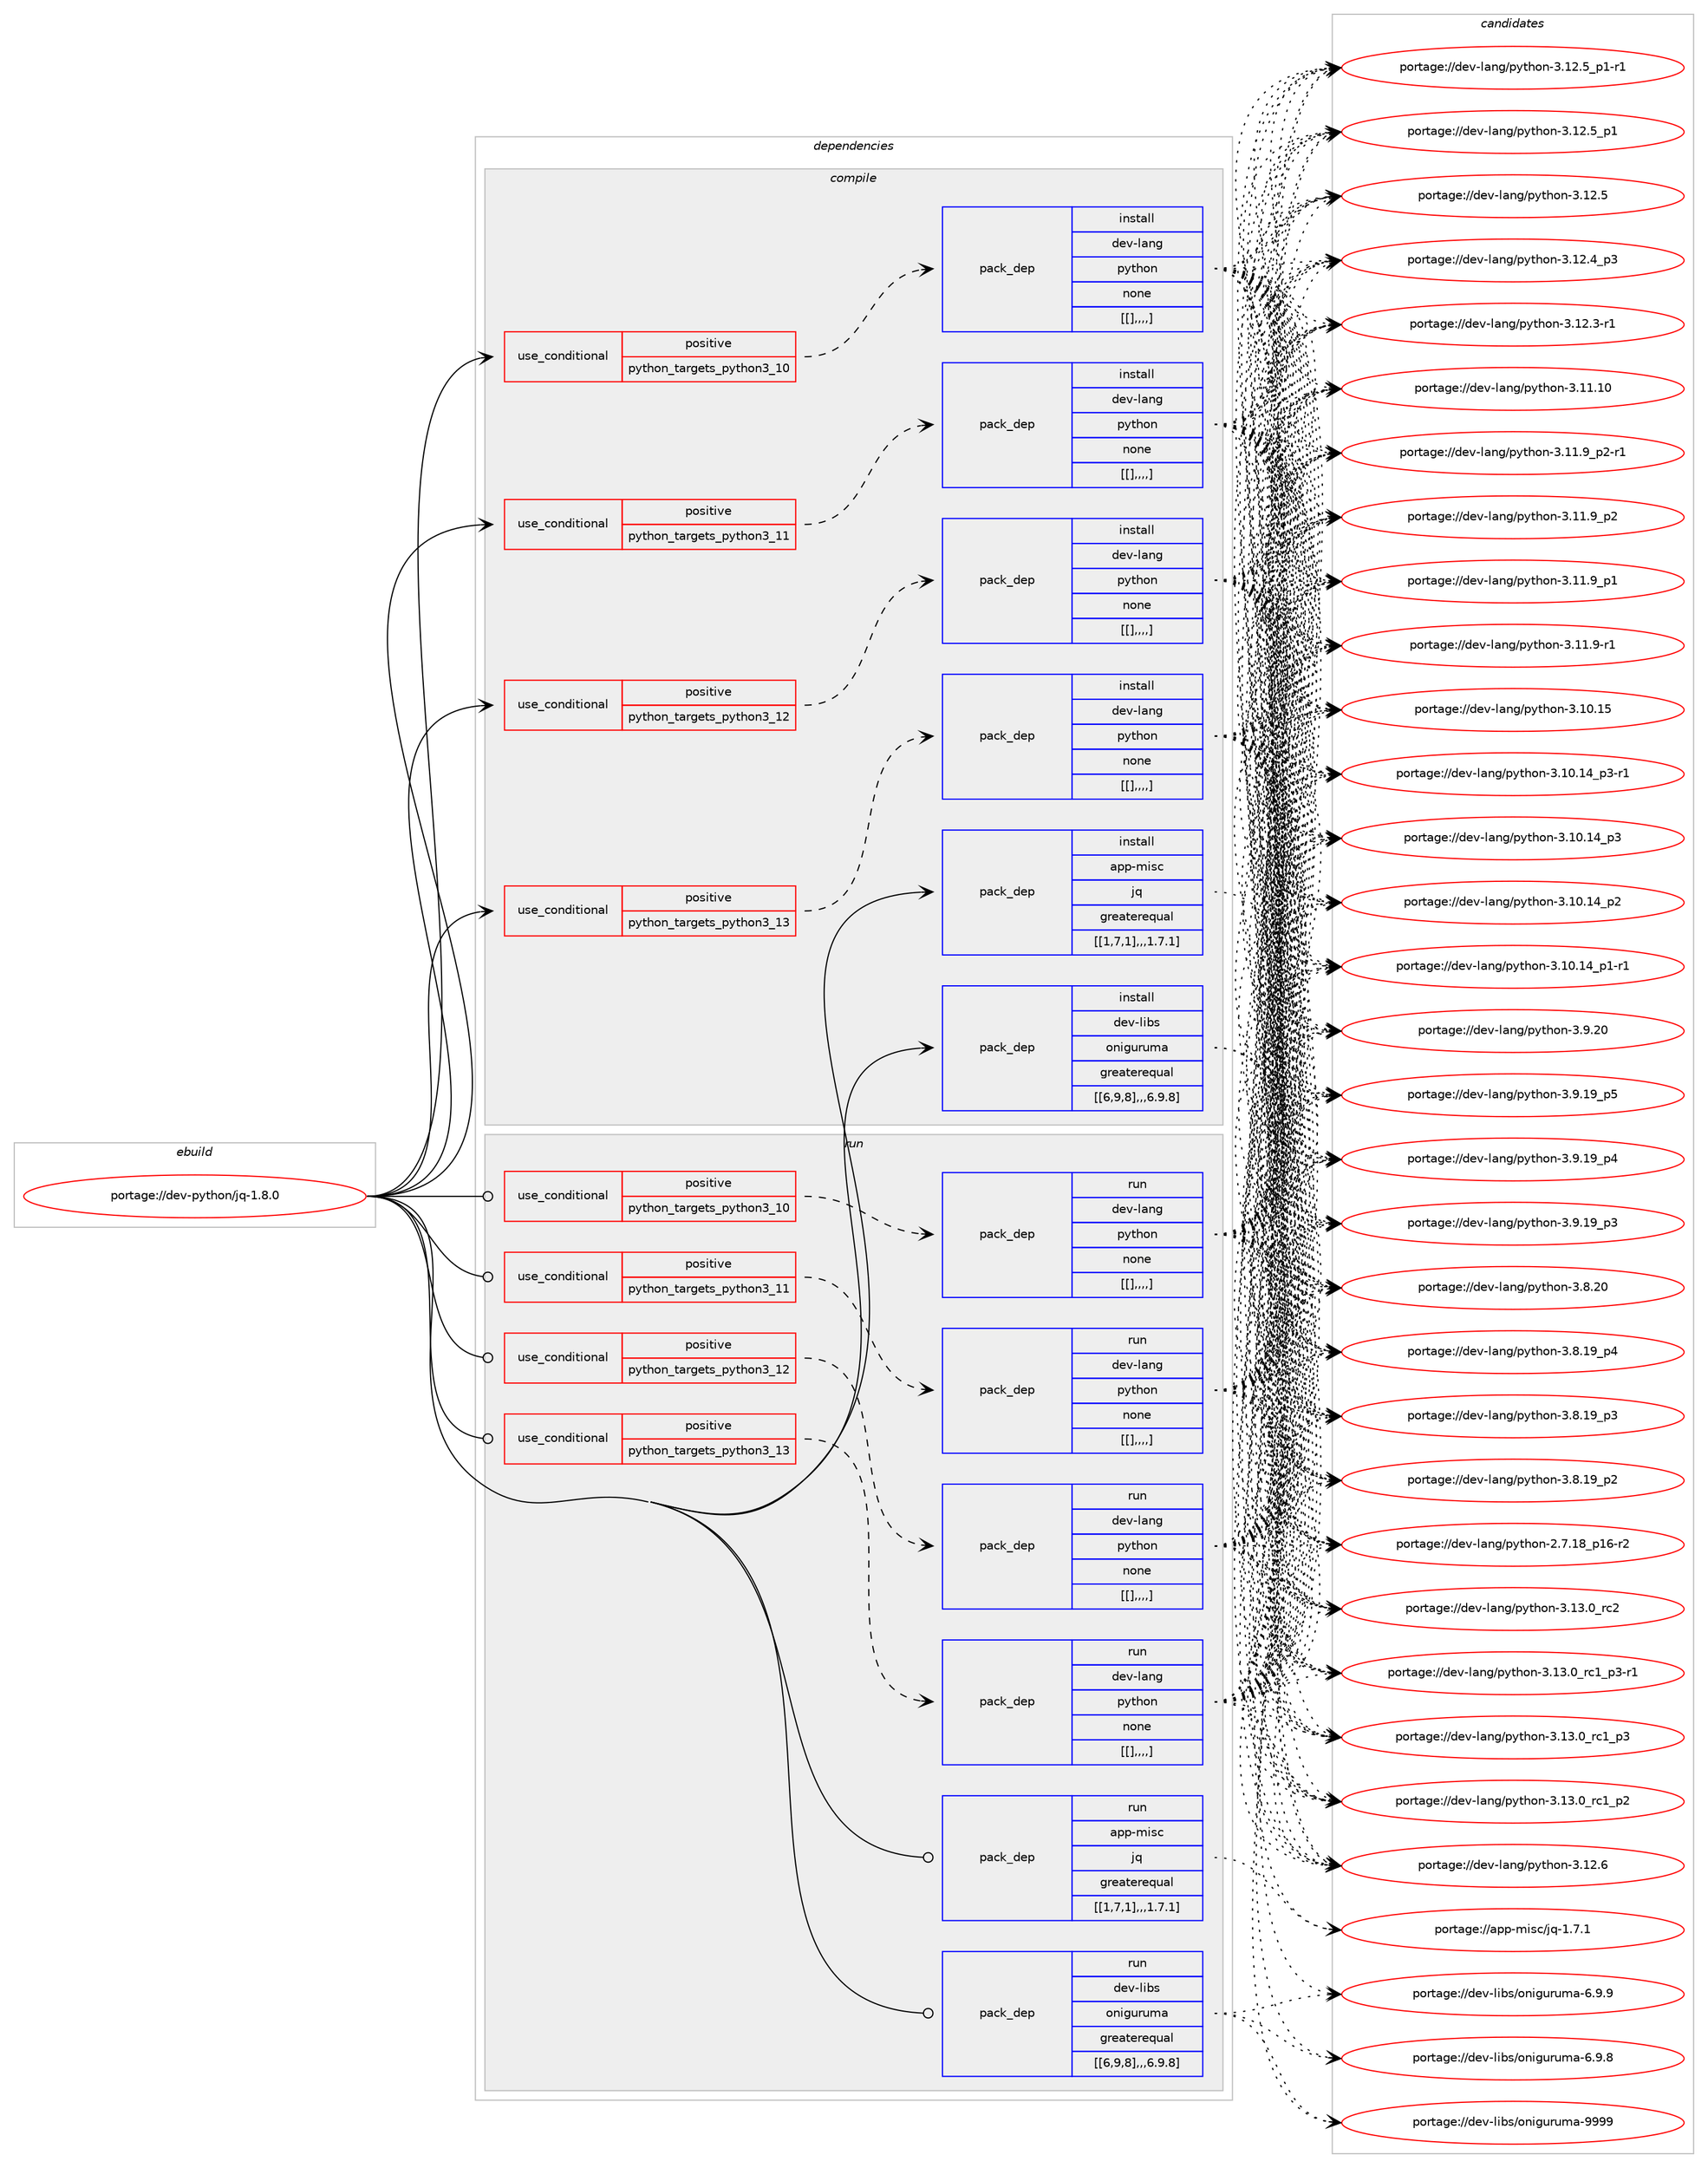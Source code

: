 digraph prolog {

# *************
# Graph options
# *************

newrank=true;
concentrate=true;
compound=true;
graph [rankdir=LR,fontname=Helvetica,fontsize=10,ranksep=1.5];#, ranksep=2.5, nodesep=0.2];
edge  [arrowhead=vee];
node  [fontname=Helvetica,fontsize=10];

# **********
# The ebuild
# **********

subgraph cluster_leftcol {
color=gray;
label=<<i>ebuild</i>>;
id [label="portage://dev-python/jq-1.8.0", color=red, width=4, href="../dev-python/jq-1.8.0.svg"];
}

# ****************
# The dependencies
# ****************

subgraph cluster_midcol {
color=gray;
label=<<i>dependencies</i>>;
subgraph cluster_compile {
fillcolor="#eeeeee";
style=filled;
label=<<i>compile</i>>;
subgraph cond34480 {
dependency149938 [label=<<TABLE BORDER="0" CELLBORDER="1" CELLSPACING="0" CELLPADDING="4"><TR><TD ROWSPAN="3" CELLPADDING="10">use_conditional</TD></TR><TR><TD>positive</TD></TR><TR><TD>python_targets_python3_10</TD></TR></TABLE>>, shape=none, color=red];
subgraph pack114240 {
dependency149939 [label=<<TABLE BORDER="0" CELLBORDER="1" CELLSPACING="0" CELLPADDING="4" WIDTH="220"><TR><TD ROWSPAN="6" CELLPADDING="30">pack_dep</TD></TR><TR><TD WIDTH="110">install</TD></TR><TR><TD>dev-lang</TD></TR><TR><TD>python</TD></TR><TR><TD>none</TD></TR><TR><TD>[[],,,,]</TD></TR></TABLE>>, shape=none, color=blue];
}
dependency149938:e -> dependency149939:w [weight=20,style="dashed",arrowhead="vee"];
}
id:e -> dependency149938:w [weight=20,style="solid",arrowhead="vee"];
subgraph cond34481 {
dependency149940 [label=<<TABLE BORDER="0" CELLBORDER="1" CELLSPACING="0" CELLPADDING="4"><TR><TD ROWSPAN="3" CELLPADDING="10">use_conditional</TD></TR><TR><TD>positive</TD></TR><TR><TD>python_targets_python3_11</TD></TR></TABLE>>, shape=none, color=red];
subgraph pack114241 {
dependency149941 [label=<<TABLE BORDER="0" CELLBORDER="1" CELLSPACING="0" CELLPADDING="4" WIDTH="220"><TR><TD ROWSPAN="6" CELLPADDING="30">pack_dep</TD></TR><TR><TD WIDTH="110">install</TD></TR><TR><TD>dev-lang</TD></TR><TR><TD>python</TD></TR><TR><TD>none</TD></TR><TR><TD>[[],,,,]</TD></TR></TABLE>>, shape=none, color=blue];
}
dependency149940:e -> dependency149941:w [weight=20,style="dashed",arrowhead="vee"];
}
id:e -> dependency149940:w [weight=20,style="solid",arrowhead="vee"];
subgraph cond34482 {
dependency149942 [label=<<TABLE BORDER="0" CELLBORDER="1" CELLSPACING="0" CELLPADDING="4"><TR><TD ROWSPAN="3" CELLPADDING="10">use_conditional</TD></TR><TR><TD>positive</TD></TR><TR><TD>python_targets_python3_12</TD></TR></TABLE>>, shape=none, color=red];
subgraph pack114242 {
dependency149943 [label=<<TABLE BORDER="0" CELLBORDER="1" CELLSPACING="0" CELLPADDING="4" WIDTH="220"><TR><TD ROWSPAN="6" CELLPADDING="30">pack_dep</TD></TR><TR><TD WIDTH="110">install</TD></TR><TR><TD>dev-lang</TD></TR><TR><TD>python</TD></TR><TR><TD>none</TD></TR><TR><TD>[[],,,,]</TD></TR></TABLE>>, shape=none, color=blue];
}
dependency149942:e -> dependency149943:w [weight=20,style="dashed",arrowhead="vee"];
}
id:e -> dependency149942:w [weight=20,style="solid",arrowhead="vee"];
subgraph cond34483 {
dependency149944 [label=<<TABLE BORDER="0" CELLBORDER="1" CELLSPACING="0" CELLPADDING="4"><TR><TD ROWSPAN="3" CELLPADDING="10">use_conditional</TD></TR><TR><TD>positive</TD></TR><TR><TD>python_targets_python3_13</TD></TR></TABLE>>, shape=none, color=red];
subgraph pack114243 {
dependency149945 [label=<<TABLE BORDER="0" CELLBORDER="1" CELLSPACING="0" CELLPADDING="4" WIDTH="220"><TR><TD ROWSPAN="6" CELLPADDING="30">pack_dep</TD></TR><TR><TD WIDTH="110">install</TD></TR><TR><TD>dev-lang</TD></TR><TR><TD>python</TD></TR><TR><TD>none</TD></TR><TR><TD>[[],,,,]</TD></TR></TABLE>>, shape=none, color=blue];
}
dependency149944:e -> dependency149945:w [weight=20,style="dashed",arrowhead="vee"];
}
id:e -> dependency149944:w [weight=20,style="solid",arrowhead="vee"];
subgraph pack114244 {
dependency149946 [label=<<TABLE BORDER="0" CELLBORDER="1" CELLSPACING="0" CELLPADDING="4" WIDTH="220"><TR><TD ROWSPAN="6" CELLPADDING="30">pack_dep</TD></TR><TR><TD WIDTH="110">install</TD></TR><TR><TD>app-misc</TD></TR><TR><TD>jq</TD></TR><TR><TD>greaterequal</TD></TR><TR><TD>[[1,7,1],,,1.7.1]</TD></TR></TABLE>>, shape=none, color=blue];
}
id:e -> dependency149946:w [weight=20,style="solid",arrowhead="vee"];
subgraph pack114245 {
dependency149947 [label=<<TABLE BORDER="0" CELLBORDER="1" CELLSPACING="0" CELLPADDING="4" WIDTH="220"><TR><TD ROWSPAN="6" CELLPADDING="30">pack_dep</TD></TR><TR><TD WIDTH="110">install</TD></TR><TR><TD>dev-libs</TD></TR><TR><TD>oniguruma</TD></TR><TR><TD>greaterequal</TD></TR><TR><TD>[[6,9,8],,,6.9.8]</TD></TR></TABLE>>, shape=none, color=blue];
}
id:e -> dependency149947:w [weight=20,style="solid",arrowhead="vee"];
}
subgraph cluster_compileandrun {
fillcolor="#eeeeee";
style=filled;
label=<<i>compile and run</i>>;
}
subgraph cluster_run {
fillcolor="#eeeeee";
style=filled;
label=<<i>run</i>>;
subgraph cond34484 {
dependency149948 [label=<<TABLE BORDER="0" CELLBORDER="1" CELLSPACING="0" CELLPADDING="4"><TR><TD ROWSPAN="3" CELLPADDING="10">use_conditional</TD></TR><TR><TD>positive</TD></TR><TR><TD>python_targets_python3_10</TD></TR></TABLE>>, shape=none, color=red];
subgraph pack114246 {
dependency149949 [label=<<TABLE BORDER="0" CELLBORDER="1" CELLSPACING="0" CELLPADDING="4" WIDTH="220"><TR><TD ROWSPAN="6" CELLPADDING="30">pack_dep</TD></TR><TR><TD WIDTH="110">run</TD></TR><TR><TD>dev-lang</TD></TR><TR><TD>python</TD></TR><TR><TD>none</TD></TR><TR><TD>[[],,,,]</TD></TR></TABLE>>, shape=none, color=blue];
}
dependency149948:e -> dependency149949:w [weight=20,style="dashed",arrowhead="vee"];
}
id:e -> dependency149948:w [weight=20,style="solid",arrowhead="odot"];
subgraph cond34485 {
dependency149950 [label=<<TABLE BORDER="0" CELLBORDER="1" CELLSPACING="0" CELLPADDING="4"><TR><TD ROWSPAN="3" CELLPADDING="10">use_conditional</TD></TR><TR><TD>positive</TD></TR><TR><TD>python_targets_python3_11</TD></TR></TABLE>>, shape=none, color=red];
subgraph pack114247 {
dependency149951 [label=<<TABLE BORDER="0" CELLBORDER="1" CELLSPACING="0" CELLPADDING="4" WIDTH="220"><TR><TD ROWSPAN="6" CELLPADDING="30">pack_dep</TD></TR><TR><TD WIDTH="110">run</TD></TR><TR><TD>dev-lang</TD></TR><TR><TD>python</TD></TR><TR><TD>none</TD></TR><TR><TD>[[],,,,]</TD></TR></TABLE>>, shape=none, color=blue];
}
dependency149950:e -> dependency149951:w [weight=20,style="dashed",arrowhead="vee"];
}
id:e -> dependency149950:w [weight=20,style="solid",arrowhead="odot"];
subgraph cond34486 {
dependency149952 [label=<<TABLE BORDER="0" CELLBORDER="1" CELLSPACING="0" CELLPADDING="4"><TR><TD ROWSPAN="3" CELLPADDING="10">use_conditional</TD></TR><TR><TD>positive</TD></TR><TR><TD>python_targets_python3_12</TD></TR></TABLE>>, shape=none, color=red];
subgraph pack114248 {
dependency149953 [label=<<TABLE BORDER="0" CELLBORDER="1" CELLSPACING="0" CELLPADDING="4" WIDTH="220"><TR><TD ROWSPAN="6" CELLPADDING="30">pack_dep</TD></TR><TR><TD WIDTH="110">run</TD></TR><TR><TD>dev-lang</TD></TR><TR><TD>python</TD></TR><TR><TD>none</TD></TR><TR><TD>[[],,,,]</TD></TR></TABLE>>, shape=none, color=blue];
}
dependency149952:e -> dependency149953:w [weight=20,style="dashed",arrowhead="vee"];
}
id:e -> dependency149952:w [weight=20,style="solid",arrowhead="odot"];
subgraph cond34487 {
dependency149954 [label=<<TABLE BORDER="0" CELLBORDER="1" CELLSPACING="0" CELLPADDING="4"><TR><TD ROWSPAN="3" CELLPADDING="10">use_conditional</TD></TR><TR><TD>positive</TD></TR><TR><TD>python_targets_python3_13</TD></TR></TABLE>>, shape=none, color=red];
subgraph pack114249 {
dependency149955 [label=<<TABLE BORDER="0" CELLBORDER="1" CELLSPACING="0" CELLPADDING="4" WIDTH="220"><TR><TD ROWSPAN="6" CELLPADDING="30">pack_dep</TD></TR><TR><TD WIDTH="110">run</TD></TR><TR><TD>dev-lang</TD></TR><TR><TD>python</TD></TR><TR><TD>none</TD></TR><TR><TD>[[],,,,]</TD></TR></TABLE>>, shape=none, color=blue];
}
dependency149954:e -> dependency149955:w [weight=20,style="dashed",arrowhead="vee"];
}
id:e -> dependency149954:w [weight=20,style="solid",arrowhead="odot"];
subgraph pack114250 {
dependency149956 [label=<<TABLE BORDER="0" CELLBORDER="1" CELLSPACING="0" CELLPADDING="4" WIDTH="220"><TR><TD ROWSPAN="6" CELLPADDING="30">pack_dep</TD></TR><TR><TD WIDTH="110">run</TD></TR><TR><TD>app-misc</TD></TR><TR><TD>jq</TD></TR><TR><TD>greaterequal</TD></TR><TR><TD>[[1,7,1],,,1.7.1]</TD></TR></TABLE>>, shape=none, color=blue];
}
id:e -> dependency149956:w [weight=20,style="solid",arrowhead="odot"];
subgraph pack114251 {
dependency149957 [label=<<TABLE BORDER="0" CELLBORDER="1" CELLSPACING="0" CELLPADDING="4" WIDTH="220"><TR><TD ROWSPAN="6" CELLPADDING="30">pack_dep</TD></TR><TR><TD WIDTH="110">run</TD></TR><TR><TD>dev-libs</TD></TR><TR><TD>oniguruma</TD></TR><TR><TD>greaterequal</TD></TR><TR><TD>[[6,9,8],,,6.9.8]</TD></TR></TABLE>>, shape=none, color=blue];
}
id:e -> dependency149957:w [weight=20,style="solid",arrowhead="odot"];
}
}

# **************
# The candidates
# **************

subgraph cluster_choices {
rank=same;
color=gray;
label=<<i>candidates</i>>;

subgraph choice114240 {
color=black;
nodesep=1;
choice10010111845108971101034711212111610411111045514649514648951149950 [label="portage://dev-lang/python-3.13.0_rc2", color=red, width=4,href="../dev-lang/python-3.13.0_rc2.svg"];
choice1001011184510897110103471121211161041111104551464951464895114994995112514511449 [label="portage://dev-lang/python-3.13.0_rc1_p3-r1", color=red, width=4,href="../dev-lang/python-3.13.0_rc1_p3-r1.svg"];
choice100101118451089711010347112121116104111110455146495146489511499499511251 [label="portage://dev-lang/python-3.13.0_rc1_p3", color=red, width=4,href="../dev-lang/python-3.13.0_rc1_p3.svg"];
choice100101118451089711010347112121116104111110455146495146489511499499511250 [label="portage://dev-lang/python-3.13.0_rc1_p2", color=red, width=4,href="../dev-lang/python-3.13.0_rc1_p2.svg"];
choice10010111845108971101034711212111610411111045514649504654 [label="portage://dev-lang/python-3.12.6", color=red, width=4,href="../dev-lang/python-3.12.6.svg"];
choice1001011184510897110103471121211161041111104551464950465395112494511449 [label="portage://dev-lang/python-3.12.5_p1-r1", color=red, width=4,href="../dev-lang/python-3.12.5_p1-r1.svg"];
choice100101118451089711010347112121116104111110455146495046539511249 [label="portage://dev-lang/python-3.12.5_p1", color=red, width=4,href="../dev-lang/python-3.12.5_p1.svg"];
choice10010111845108971101034711212111610411111045514649504653 [label="portage://dev-lang/python-3.12.5", color=red, width=4,href="../dev-lang/python-3.12.5.svg"];
choice100101118451089711010347112121116104111110455146495046529511251 [label="portage://dev-lang/python-3.12.4_p3", color=red, width=4,href="../dev-lang/python-3.12.4_p3.svg"];
choice100101118451089711010347112121116104111110455146495046514511449 [label="portage://dev-lang/python-3.12.3-r1", color=red, width=4,href="../dev-lang/python-3.12.3-r1.svg"];
choice1001011184510897110103471121211161041111104551464949464948 [label="portage://dev-lang/python-3.11.10", color=red, width=4,href="../dev-lang/python-3.11.10.svg"];
choice1001011184510897110103471121211161041111104551464949465795112504511449 [label="portage://dev-lang/python-3.11.9_p2-r1", color=red, width=4,href="../dev-lang/python-3.11.9_p2-r1.svg"];
choice100101118451089711010347112121116104111110455146494946579511250 [label="portage://dev-lang/python-3.11.9_p2", color=red, width=4,href="../dev-lang/python-3.11.9_p2.svg"];
choice100101118451089711010347112121116104111110455146494946579511249 [label="portage://dev-lang/python-3.11.9_p1", color=red, width=4,href="../dev-lang/python-3.11.9_p1.svg"];
choice100101118451089711010347112121116104111110455146494946574511449 [label="portage://dev-lang/python-3.11.9-r1", color=red, width=4,href="../dev-lang/python-3.11.9-r1.svg"];
choice1001011184510897110103471121211161041111104551464948464953 [label="portage://dev-lang/python-3.10.15", color=red, width=4,href="../dev-lang/python-3.10.15.svg"];
choice100101118451089711010347112121116104111110455146494846495295112514511449 [label="portage://dev-lang/python-3.10.14_p3-r1", color=red, width=4,href="../dev-lang/python-3.10.14_p3-r1.svg"];
choice10010111845108971101034711212111610411111045514649484649529511251 [label="portage://dev-lang/python-3.10.14_p3", color=red, width=4,href="../dev-lang/python-3.10.14_p3.svg"];
choice10010111845108971101034711212111610411111045514649484649529511250 [label="portage://dev-lang/python-3.10.14_p2", color=red, width=4,href="../dev-lang/python-3.10.14_p2.svg"];
choice100101118451089711010347112121116104111110455146494846495295112494511449 [label="portage://dev-lang/python-3.10.14_p1-r1", color=red, width=4,href="../dev-lang/python-3.10.14_p1-r1.svg"];
choice10010111845108971101034711212111610411111045514657465048 [label="portage://dev-lang/python-3.9.20", color=red, width=4,href="../dev-lang/python-3.9.20.svg"];
choice100101118451089711010347112121116104111110455146574649579511253 [label="portage://dev-lang/python-3.9.19_p5", color=red, width=4,href="../dev-lang/python-3.9.19_p5.svg"];
choice100101118451089711010347112121116104111110455146574649579511252 [label="portage://dev-lang/python-3.9.19_p4", color=red, width=4,href="../dev-lang/python-3.9.19_p4.svg"];
choice100101118451089711010347112121116104111110455146574649579511251 [label="portage://dev-lang/python-3.9.19_p3", color=red, width=4,href="../dev-lang/python-3.9.19_p3.svg"];
choice10010111845108971101034711212111610411111045514656465048 [label="portage://dev-lang/python-3.8.20", color=red, width=4,href="../dev-lang/python-3.8.20.svg"];
choice100101118451089711010347112121116104111110455146564649579511252 [label="portage://dev-lang/python-3.8.19_p4", color=red, width=4,href="../dev-lang/python-3.8.19_p4.svg"];
choice100101118451089711010347112121116104111110455146564649579511251 [label="portage://dev-lang/python-3.8.19_p3", color=red, width=4,href="../dev-lang/python-3.8.19_p3.svg"];
choice100101118451089711010347112121116104111110455146564649579511250 [label="portage://dev-lang/python-3.8.19_p2", color=red, width=4,href="../dev-lang/python-3.8.19_p2.svg"];
choice100101118451089711010347112121116104111110455046554649569511249544511450 [label="portage://dev-lang/python-2.7.18_p16-r2", color=red, width=4,href="../dev-lang/python-2.7.18_p16-r2.svg"];
dependency149939:e -> choice10010111845108971101034711212111610411111045514649514648951149950:w [style=dotted,weight="100"];
dependency149939:e -> choice1001011184510897110103471121211161041111104551464951464895114994995112514511449:w [style=dotted,weight="100"];
dependency149939:e -> choice100101118451089711010347112121116104111110455146495146489511499499511251:w [style=dotted,weight="100"];
dependency149939:e -> choice100101118451089711010347112121116104111110455146495146489511499499511250:w [style=dotted,weight="100"];
dependency149939:e -> choice10010111845108971101034711212111610411111045514649504654:w [style=dotted,weight="100"];
dependency149939:e -> choice1001011184510897110103471121211161041111104551464950465395112494511449:w [style=dotted,weight="100"];
dependency149939:e -> choice100101118451089711010347112121116104111110455146495046539511249:w [style=dotted,weight="100"];
dependency149939:e -> choice10010111845108971101034711212111610411111045514649504653:w [style=dotted,weight="100"];
dependency149939:e -> choice100101118451089711010347112121116104111110455146495046529511251:w [style=dotted,weight="100"];
dependency149939:e -> choice100101118451089711010347112121116104111110455146495046514511449:w [style=dotted,weight="100"];
dependency149939:e -> choice1001011184510897110103471121211161041111104551464949464948:w [style=dotted,weight="100"];
dependency149939:e -> choice1001011184510897110103471121211161041111104551464949465795112504511449:w [style=dotted,weight="100"];
dependency149939:e -> choice100101118451089711010347112121116104111110455146494946579511250:w [style=dotted,weight="100"];
dependency149939:e -> choice100101118451089711010347112121116104111110455146494946579511249:w [style=dotted,weight="100"];
dependency149939:e -> choice100101118451089711010347112121116104111110455146494946574511449:w [style=dotted,weight="100"];
dependency149939:e -> choice1001011184510897110103471121211161041111104551464948464953:w [style=dotted,weight="100"];
dependency149939:e -> choice100101118451089711010347112121116104111110455146494846495295112514511449:w [style=dotted,weight="100"];
dependency149939:e -> choice10010111845108971101034711212111610411111045514649484649529511251:w [style=dotted,weight="100"];
dependency149939:e -> choice10010111845108971101034711212111610411111045514649484649529511250:w [style=dotted,weight="100"];
dependency149939:e -> choice100101118451089711010347112121116104111110455146494846495295112494511449:w [style=dotted,weight="100"];
dependency149939:e -> choice10010111845108971101034711212111610411111045514657465048:w [style=dotted,weight="100"];
dependency149939:e -> choice100101118451089711010347112121116104111110455146574649579511253:w [style=dotted,weight="100"];
dependency149939:e -> choice100101118451089711010347112121116104111110455146574649579511252:w [style=dotted,weight="100"];
dependency149939:e -> choice100101118451089711010347112121116104111110455146574649579511251:w [style=dotted,weight="100"];
dependency149939:e -> choice10010111845108971101034711212111610411111045514656465048:w [style=dotted,weight="100"];
dependency149939:e -> choice100101118451089711010347112121116104111110455146564649579511252:w [style=dotted,weight="100"];
dependency149939:e -> choice100101118451089711010347112121116104111110455146564649579511251:w [style=dotted,weight="100"];
dependency149939:e -> choice100101118451089711010347112121116104111110455146564649579511250:w [style=dotted,weight="100"];
dependency149939:e -> choice100101118451089711010347112121116104111110455046554649569511249544511450:w [style=dotted,weight="100"];
}
subgraph choice114241 {
color=black;
nodesep=1;
choice10010111845108971101034711212111610411111045514649514648951149950 [label="portage://dev-lang/python-3.13.0_rc2", color=red, width=4,href="../dev-lang/python-3.13.0_rc2.svg"];
choice1001011184510897110103471121211161041111104551464951464895114994995112514511449 [label="portage://dev-lang/python-3.13.0_rc1_p3-r1", color=red, width=4,href="../dev-lang/python-3.13.0_rc1_p3-r1.svg"];
choice100101118451089711010347112121116104111110455146495146489511499499511251 [label="portage://dev-lang/python-3.13.0_rc1_p3", color=red, width=4,href="../dev-lang/python-3.13.0_rc1_p3.svg"];
choice100101118451089711010347112121116104111110455146495146489511499499511250 [label="portage://dev-lang/python-3.13.0_rc1_p2", color=red, width=4,href="../dev-lang/python-3.13.0_rc1_p2.svg"];
choice10010111845108971101034711212111610411111045514649504654 [label="portage://dev-lang/python-3.12.6", color=red, width=4,href="../dev-lang/python-3.12.6.svg"];
choice1001011184510897110103471121211161041111104551464950465395112494511449 [label="portage://dev-lang/python-3.12.5_p1-r1", color=red, width=4,href="../dev-lang/python-3.12.5_p1-r1.svg"];
choice100101118451089711010347112121116104111110455146495046539511249 [label="portage://dev-lang/python-3.12.5_p1", color=red, width=4,href="../dev-lang/python-3.12.5_p1.svg"];
choice10010111845108971101034711212111610411111045514649504653 [label="portage://dev-lang/python-3.12.5", color=red, width=4,href="../dev-lang/python-3.12.5.svg"];
choice100101118451089711010347112121116104111110455146495046529511251 [label="portage://dev-lang/python-3.12.4_p3", color=red, width=4,href="../dev-lang/python-3.12.4_p3.svg"];
choice100101118451089711010347112121116104111110455146495046514511449 [label="portage://dev-lang/python-3.12.3-r1", color=red, width=4,href="../dev-lang/python-3.12.3-r1.svg"];
choice1001011184510897110103471121211161041111104551464949464948 [label="portage://dev-lang/python-3.11.10", color=red, width=4,href="../dev-lang/python-3.11.10.svg"];
choice1001011184510897110103471121211161041111104551464949465795112504511449 [label="portage://dev-lang/python-3.11.9_p2-r1", color=red, width=4,href="../dev-lang/python-3.11.9_p2-r1.svg"];
choice100101118451089711010347112121116104111110455146494946579511250 [label="portage://dev-lang/python-3.11.9_p2", color=red, width=4,href="../dev-lang/python-3.11.9_p2.svg"];
choice100101118451089711010347112121116104111110455146494946579511249 [label="portage://dev-lang/python-3.11.9_p1", color=red, width=4,href="../dev-lang/python-3.11.9_p1.svg"];
choice100101118451089711010347112121116104111110455146494946574511449 [label="portage://dev-lang/python-3.11.9-r1", color=red, width=4,href="../dev-lang/python-3.11.9-r1.svg"];
choice1001011184510897110103471121211161041111104551464948464953 [label="portage://dev-lang/python-3.10.15", color=red, width=4,href="../dev-lang/python-3.10.15.svg"];
choice100101118451089711010347112121116104111110455146494846495295112514511449 [label="portage://dev-lang/python-3.10.14_p3-r1", color=red, width=4,href="../dev-lang/python-3.10.14_p3-r1.svg"];
choice10010111845108971101034711212111610411111045514649484649529511251 [label="portage://dev-lang/python-3.10.14_p3", color=red, width=4,href="../dev-lang/python-3.10.14_p3.svg"];
choice10010111845108971101034711212111610411111045514649484649529511250 [label="portage://dev-lang/python-3.10.14_p2", color=red, width=4,href="../dev-lang/python-3.10.14_p2.svg"];
choice100101118451089711010347112121116104111110455146494846495295112494511449 [label="portage://dev-lang/python-3.10.14_p1-r1", color=red, width=4,href="../dev-lang/python-3.10.14_p1-r1.svg"];
choice10010111845108971101034711212111610411111045514657465048 [label="portage://dev-lang/python-3.9.20", color=red, width=4,href="../dev-lang/python-3.9.20.svg"];
choice100101118451089711010347112121116104111110455146574649579511253 [label="portage://dev-lang/python-3.9.19_p5", color=red, width=4,href="../dev-lang/python-3.9.19_p5.svg"];
choice100101118451089711010347112121116104111110455146574649579511252 [label="portage://dev-lang/python-3.9.19_p4", color=red, width=4,href="../dev-lang/python-3.9.19_p4.svg"];
choice100101118451089711010347112121116104111110455146574649579511251 [label="portage://dev-lang/python-3.9.19_p3", color=red, width=4,href="../dev-lang/python-3.9.19_p3.svg"];
choice10010111845108971101034711212111610411111045514656465048 [label="portage://dev-lang/python-3.8.20", color=red, width=4,href="../dev-lang/python-3.8.20.svg"];
choice100101118451089711010347112121116104111110455146564649579511252 [label="portage://dev-lang/python-3.8.19_p4", color=red, width=4,href="../dev-lang/python-3.8.19_p4.svg"];
choice100101118451089711010347112121116104111110455146564649579511251 [label="portage://dev-lang/python-3.8.19_p3", color=red, width=4,href="../dev-lang/python-3.8.19_p3.svg"];
choice100101118451089711010347112121116104111110455146564649579511250 [label="portage://dev-lang/python-3.8.19_p2", color=red, width=4,href="../dev-lang/python-3.8.19_p2.svg"];
choice100101118451089711010347112121116104111110455046554649569511249544511450 [label="portage://dev-lang/python-2.7.18_p16-r2", color=red, width=4,href="../dev-lang/python-2.7.18_p16-r2.svg"];
dependency149941:e -> choice10010111845108971101034711212111610411111045514649514648951149950:w [style=dotted,weight="100"];
dependency149941:e -> choice1001011184510897110103471121211161041111104551464951464895114994995112514511449:w [style=dotted,weight="100"];
dependency149941:e -> choice100101118451089711010347112121116104111110455146495146489511499499511251:w [style=dotted,weight="100"];
dependency149941:e -> choice100101118451089711010347112121116104111110455146495146489511499499511250:w [style=dotted,weight="100"];
dependency149941:e -> choice10010111845108971101034711212111610411111045514649504654:w [style=dotted,weight="100"];
dependency149941:e -> choice1001011184510897110103471121211161041111104551464950465395112494511449:w [style=dotted,weight="100"];
dependency149941:e -> choice100101118451089711010347112121116104111110455146495046539511249:w [style=dotted,weight="100"];
dependency149941:e -> choice10010111845108971101034711212111610411111045514649504653:w [style=dotted,weight="100"];
dependency149941:e -> choice100101118451089711010347112121116104111110455146495046529511251:w [style=dotted,weight="100"];
dependency149941:e -> choice100101118451089711010347112121116104111110455146495046514511449:w [style=dotted,weight="100"];
dependency149941:e -> choice1001011184510897110103471121211161041111104551464949464948:w [style=dotted,weight="100"];
dependency149941:e -> choice1001011184510897110103471121211161041111104551464949465795112504511449:w [style=dotted,weight="100"];
dependency149941:e -> choice100101118451089711010347112121116104111110455146494946579511250:w [style=dotted,weight="100"];
dependency149941:e -> choice100101118451089711010347112121116104111110455146494946579511249:w [style=dotted,weight="100"];
dependency149941:e -> choice100101118451089711010347112121116104111110455146494946574511449:w [style=dotted,weight="100"];
dependency149941:e -> choice1001011184510897110103471121211161041111104551464948464953:w [style=dotted,weight="100"];
dependency149941:e -> choice100101118451089711010347112121116104111110455146494846495295112514511449:w [style=dotted,weight="100"];
dependency149941:e -> choice10010111845108971101034711212111610411111045514649484649529511251:w [style=dotted,weight="100"];
dependency149941:e -> choice10010111845108971101034711212111610411111045514649484649529511250:w [style=dotted,weight="100"];
dependency149941:e -> choice100101118451089711010347112121116104111110455146494846495295112494511449:w [style=dotted,weight="100"];
dependency149941:e -> choice10010111845108971101034711212111610411111045514657465048:w [style=dotted,weight="100"];
dependency149941:e -> choice100101118451089711010347112121116104111110455146574649579511253:w [style=dotted,weight="100"];
dependency149941:e -> choice100101118451089711010347112121116104111110455146574649579511252:w [style=dotted,weight="100"];
dependency149941:e -> choice100101118451089711010347112121116104111110455146574649579511251:w [style=dotted,weight="100"];
dependency149941:e -> choice10010111845108971101034711212111610411111045514656465048:w [style=dotted,weight="100"];
dependency149941:e -> choice100101118451089711010347112121116104111110455146564649579511252:w [style=dotted,weight="100"];
dependency149941:e -> choice100101118451089711010347112121116104111110455146564649579511251:w [style=dotted,weight="100"];
dependency149941:e -> choice100101118451089711010347112121116104111110455146564649579511250:w [style=dotted,weight="100"];
dependency149941:e -> choice100101118451089711010347112121116104111110455046554649569511249544511450:w [style=dotted,weight="100"];
}
subgraph choice114242 {
color=black;
nodesep=1;
choice10010111845108971101034711212111610411111045514649514648951149950 [label="portage://dev-lang/python-3.13.0_rc2", color=red, width=4,href="../dev-lang/python-3.13.0_rc2.svg"];
choice1001011184510897110103471121211161041111104551464951464895114994995112514511449 [label="portage://dev-lang/python-3.13.0_rc1_p3-r1", color=red, width=4,href="../dev-lang/python-3.13.0_rc1_p3-r1.svg"];
choice100101118451089711010347112121116104111110455146495146489511499499511251 [label="portage://dev-lang/python-3.13.0_rc1_p3", color=red, width=4,href="../dev-lang/python-3.13.0_rc1_p3.svg"];
choice100101118451089711010347112121116104111110455146495146489511499499511250 [label="portage://dev-lang/python-3.13.0_rc1_p2", color=red, width=4,href="../dev-lang/python-3.13.0_rc1_p2.svg"];
choice10010111845108971101034711212111610411111045514649504654 [label="portage://dev-lang/python-3.12.6", color=red, width=4,href="../dev-lang/python-3.12.6.svg"];
choice1001011184510897110103471121211161041111104551464950465395112494511449 [label="portage://dev-lang/python-3.12.5_p1-r1", color=red, width=4,href="../dev-lang/python-3.12.5_p1-r1.svg"];
choice100101118451089711010347112121116104111110455146495046539511249 [label="portage://dev-lang/python-3.12.5_p1", color=red, width=4,href="../dev-lang/python-3.12.5_p1.svg"];
choice10010111845108971101034711212111610411111045514649504653 [label="portage://dev-lang/python-3.12.5", color=red, width=4,href="../dev-lang/python-3.12.5.svg"];
choice100101118451089711010347112121116104111110455146495046529511251 [label="portage://dev-lang/python-3.12.4_p3", color=red, width=4,href="../dev-lang/python-3.12.4_p3.svg"];
choice100101118451089711010347112121116104111110455146495046514511449 [label="portage://dev-lang/python-3.12.3-r1", color=red, width=4,href="../dev-lang/python-3.12.3-r1.svg"];
choice1001011184510897110103471121211161041111104551464949464948 [label="portage://dev-lang/python-3.11.10", color=red, width=4,href="../dev-lang/python-3.11.10.svg"];
choice1001011184510897110103471121211161041111104551464949465795112504511449 [label="portage://dev-lang/python-3.11.9_p2-r1", color=red, width=4,href="../dev-lang/python-3.11.9_p2-r1.svg"];
choice100101118451089711010347112121116104111110455146494946579511250 [label="portage://dev-lang/python-3.11.9_p2", color=red, width=4,href="../dev-lang/python-3.11.9_p2.svg"];
choice100101118451089711010347112121116104111110455146494946579511249 [label="portage://dev-lang/python-3.11.9_p1", color=red, width=4,href="../dev-lang/python-3.11.9_p1.svg"];
choice100101118451089711010347112121116104111110455146494946574511449 [label="portage://dev-lang/python-3.11.9-r1", color=red, width=4,href="../dev-lang/python-3.11.9-r1.svg"];
choice1001011184510897110103471121211161041111104551464948464953 [label="portage://dev-lang/python-3.10.15", color=red, width=4,href="../dev-lang/python-3.10.15.svg"];
choice100101118451089711010347112121116104111110455146494846495295112514511449 [label="portage://dev-lang/python-3.10.14_p3-r1", color=red, width=4,href="../dev-lang/python-3.10.14_p3-r1.svg"];
choice10010111845108971101034711212111610411111045514649484649529511251 [label="portage://dev-lang/python-3.10.14_p3", color=red, width=4,href="../dev-lang/python-3.10.14_p3.svg"];
choice10010111845108971101034711212111610411111045514649484649529511250 [label="portage://dev-lang/python-3.10.14_p2", color=red, width=4,href="../dev-lang/python-3.10.14_p2.svg"];
choice100101118451089711010347112121116104111110455146494846495295112494511449 [label="portage://dev-lang/python-3.10.14_p1-r1", color=red, width=4,href="../dev-lang/python-3.10.14_p1-r1.svg"];
choice10010111845108971101034711212111610411111045514657465048 [label="portage://dev-lang/python-3.9.20", color=red, width=4,href="../dev-lang/python-3.9.20.svg"];
choice100101118451089711010347112121116104111110455146574649579511253 [label="portage://dev-lang/python-3.9.19_p5", color=red, width=4,href="../dev-lang/python-3.9.19_p5.svg"];
choice100101118451089711010347112121116104111110455146574649579511252 [label="portage://dev-lang/python-3.9.19_p4", color=red, width=4,href="../dev-lang/python-3.9.19_p4.svg"];
choice100101118451089711010347112121116104111110455146574649579511251 [label="portage://dev-lang/python-3.9.19_p3", color=red, width=4,href="../dev-lang/python-3.9.19_p3.svg"];
choice10010111845108971101034711212111610411111045514656465048 [label="portage://dev-lang/python-3.8.20", color=red, width=4,href="../dev-lang/python-3.8.20.svg"];
choice100101118451089711010347112121116104111110455146564649579511252 [label="portage://dev-lang/python-3.8.19_p4", color=red, width=4,href="../dev-lang/python-3.8.19_p4.svg"];
choice100101118451089711010347112121116104111110455146564649579511251 [label="portage://dev-lang/python-3.8.19_p3", color=red, width=4,href="../dev-lang/python-3.8.19_p3.svg"];
choice100101118451089711010347112121116104111110455146564649579511250 [label="portage://dev-lang/python-3.8.19_p2", color=red, width=4,href="../dev-lang/python-3.8.19_p2.svg"];
choice100101118451089711010347112121116104111110455046554649569511249544511450 [label="portage://dev-lang/python-2.7.18_p16-r2", color=red, width=4,href="../dev-lang/python-2.7.18_p16-r2.svg"];
dependency149943:e -> choice10010111845108971101034711212111610411111045514649514648951149950:w [style=dotted,weight="100"];
dependency149943:e -> choice1001011184510897110103471121211161041111104551464951464895114994995112514511449:w [style=dotted,weight="100"];
dependency149943:e -> choice100101118451089711010347112121116104111110455146495146489511499499511251:w [style=dotted,weight="100"];
dependency149943:e -> choice100101118451089711010347112121116104111110455146495146489511499499511250:w [style=dotted,weight="100"];
dependency149943:e -> choice10010111845108971101034711212111610411111045514649504654:w [style=dotted,weight="100"];
dependency149943:e -> choice1001011184510897110103471121211161041111104551464950465395112494511449:w [style=dotted,weight="100"];
dependency149943:e -> choice100101118451089711010347112121116104111110455146495046539511249:w [style=dotted,weight="100"];
dependency149943:e -> choice10010111845108971101034711212111610411111045514649504653:w [style=dotted,weight="100"];
dependency149943:e -> choice100101118451089711010347112121116104111110455146495046529511251:w [style=dotted,weight="100"];
dependency149943:e -> choice100101118451089711010347112121116104111110455146495046514511449:w [style=dotted,weight="100"];
dependency149943:e -> choice1001011184510897110103471121211161041111104551464949464948:w [style=dotted,weight="100"];
dependency149943:e -> choice1001011184510897110103471121211161041111104551464949465795112504511449:w [style=dotted,weight="100"];
dependency149943:e -> choice100101118451089711010347112121116104111110455146494946579511250:w [style=dotted,weight="100"];
dependency149943:e -> choice100101118451089711010347112121116104111110455146494946579511249:w [style=dotted,weight="100"];
dependency149943:e -> choice100101118451089711010347112121116104111110455146494946574511449:w [style=dotted,weight="100"];
dependency149943:e -> choice1001011184510897110103471121211161041111104551464948464953:w [style=dotted,weight="100"];
dependency149943:e -> choice100101118451089711010347112121116104111110455146494846495295112514511449:w [style=dotted,weight="100"];
dependency149943:e -> choice10010111845108971101034711212111610411111045514649484649529511251:w [style=dotted,weight="100"];
dependency149943:e -> choice10010111845108971101034711212111610411111045514649484649529511250:w [style=dotted,weight="100"];
dependency149943:e -> choice100101118451089711010347112121116104111110455146494846495295112494511449:w [style=dotted,weight="100"];
dependency149943:e -> choice10010111845108971101034711212111610411111045514657465048:w [style=dotted,weight="100"];
dependency149943:e -> choice100101118451089711010347112121116104111110455146574649579511253:w [style=dotted,weight="100"];
dependency149943:e -> choice100101118451089711010347112121116104111110455146574649579511252:w [style=dotted,weight="100"];
dependency149943:e -> choice100101118451089711010347112121116104111110455146574649579511251:w [style=dotted,weight="100"];
dependency149943:e -> choice10010111845108971101034711212111610411111045514656465048:w [style=dotted,weight="100"];
dependency149943:e -> choice100101118451089711010347112121116104111110455146564649579511252:w [style=dotted,weight="100"];
dependency149943:e -> choice100101118451089711010347112121116104111110455146564649579511251:w [style=dotted,weight="100"];
dependency149943:e -> choice100101118451089711010347112121116104111110455146564649579511250:w [style=dotted,weight="100"];
dependency149943:e -> choice100101118451089711010347112121116104111110455046554649569511249544511450:w [style=dotted,weight="100"];
}
subgraph choice114243 {
color=black;
nodesep=1;
choice10010111845108971101034711212111610411111045514649514648951149950 [label="portage://dev-lang/python-3.13.0_rc2", color=red, width=4,href="../dev-lang/python-3.13.0_rc2.svg"];
choice1001011184510897110103471121211161041111104551464951464895114994995112514511449 [label="portage://dev-lang/python-3.13.0_rc1_p3-r1", color=red, width=4,href="../dev-lang/python-3.13.0_rc1_p3-r1.svg"];
choice100101118451089711010347112121116104111110455146495146489511499499511251 [label="portage://dev-lang/python-3.13.0_rc1_p3", color=red, width=4,href="../dev-lang/python-3.13.0_rc1_p3.svg"];
choice100101118451089711010347112121116104111110455146495146489511499499511250 [label="portage://dev-lang/python-3.13.0_rc1_p2", color=red, width=4,href="../dev-lang/python-3.13.0_rc1_p2.svg"];
choice10010111845108971101034711212111610411111045514649504654 [label="portage://dev-lang/python-3.12.6", color=red, width=4,href="../dev-lang/python-3.12.6.svg"];
choice1001011184510897110103471121211161041111104551464950465395112494511449 [label="portage://dev-lang/python-3.12.5_p1-r1", color=red, width=4,href="../dev-lang/python-3.12.5_p1-r1.svg"];
choice100101118451089711010347112121116104111110455146495046539511249 [label="portage://dev-lang/python-3.12.5_p1", color=red, width=4,href="../dev-lang/python-3.12.5_p1.svg"];
choice10010111845108971101034711212111610411111045514649504653 [label="portage://dev-lang/python-3.12.5", color=red, width=4,href="../dev-lang/python-3.12.5.svg"];
choice100101118451089711010347112121116104111110455146495046529511251 [label="portage://dev-lang/python-3.12.4_p3", color=red, width=4,href="../dev-lang/python-3.12.4_p3.svg"];
choice100101118451089711010347112121116104111110455146495046514511449 [label="portage://dev-lang/python-3.12.3-r1", color=red, width=4,href="../dev-lang/python-3.12.3-r1.svg"];
choice1001011184510897110103471121211161041111104551464949464948 [label="portage://dev-lang/python-3.11.10", color=red, width=4,href="../dev-lang/python-3.11.10.svg"];
choice1001011184510897110103471121211161041111104551464949465795112504511449 [label="portage://dev-lang/python-3.11.9_p2-r1", color=red, width=4,href="../dev-lang/python-3.11.9_p2-r1.svg"];
choice100101118451089711010347112121116104111110455146494946579511250 [label="portage://dev-lang/python-3.11.9_p2", color=red, width=4,href="../dev-lang/python-3.11.9_p2.svg"];
choice100101118451089711010347112121116104111110455146494946579511249 [label="portage://dev-lang/python-3.11.9_p1", color=red, width=4,href="../dev-lang/python-3.11.9_p1.svg"];
choice100101118451089711010347112121116104111110455146494946574511449 [label="portage://dev-lang/python-3.11.9-r1", color=red, width=4,href="../dev-lang/python-3.11.9-r1.svg"];
choice1001011184510897110103471121211161041111104551464948464953 [label="portage://dev-lang/python-3.10.15", color=red, width=4,href="../dev-lang/python-3.10.15.svg"];
choice100101118451089711010347112121116104111110455146494846495295112514511449 [label="portage://dev-lang/python-3.10.14_p3-r1", color=red, width=4,href="../dev-lang/python-3.10.14_p3-r1.svg"];
choice10010111845108971101034711212111610411111045514649484649529511251 [label="portage://dev-lang/python-3.10.14_p3", color=red, width=4,href="../dev-lang/python-3.10.14_p3.svg"];
choice10010111845108971101034711212111610411111045514649484649529511250 [label="portage://dev-lang/python-3.10.14_p2", color=red, width=4,href="../dev-lang/python-3.10.14_p2.svg"];
choice100101118451089711010347112121116104111110455146494846495295112494511449 [label="portage://dev-lang/python-3.10.14_p1-r1", color=red, width=4,href="../dev-lang/python-3.10.14_p1-r1.svg"];
choice10010111845108971101034711212111610411111045514657465048 [label="portage://dev-lang/python-3.9.20", color=red, width=4,href="../dev-lang/python-3.9.20.svg"];
choice100101118451089711010347112121116104111110455146574649579511253 [label="portage://dev-lang/python-3.9.19_p5", color=red, width=4,href="../dev-lang/python-3.9.19_p5.svg"];
choice100101118451089711010347112121116104111110455146574649579511252 [label="portage://dev-lang/python-3.9.19_p4", color=red, width=4,href="../dev-lang/python-3.9.19_p4.svg"];
choice100101118451089711010347112121116104111110455146574649579511251 [label="portage://dev-lang/python-3.9.19_p3", color=red, width=4,href="../dev-lang/python-3.9.19_p3.svg"];
choice10010111845108971101034711212111610411111045514656465048 [label="portage://dev-lang/python-3.8.20", color=red, width=4,href="../dev-lang/python-3.8.20.svg"];
choice100101118451089711010347112121116104111110455146564649579511252 [label="portage://dev-lang/python-3.8.19_p4", color=red, width=4,href="../dev-lang/python-3.8.19_p4.svg"];
choice100101118451089711010347112121116104111110455146564649579511251 [label="portage://dev-lang/python-3.8.19_p3", color=red, width=4,href="../dev-lang/python-3.8.19_p3.svg"];
choice100101118451089711010347112121116104111110455146564649579511250 [label="portage://dev-lang/python-3.8.19_p2", color=red, width=4,href="../dev-lang/python-3.8.19_p2.svg"];
choice100101118451089711010347112121116104111110455046554649569511249544511450 [label="portage://dev-lang/python-2.7.18_p16-r2", color=red, width=4,href="../dev-lang/python-2.7.18_p16-r2.svg"];
dependency149945:e -> choice10010111845108971101034711212111610411111045514649514648951149950:w [style=dotted,weight="100"];
dependency149945:e -> choice1001011184510897110103471121211161041111104551464951464895114994995112514511449:w [style=dotted,weight="100"];
dependency149945:e -> choice100101118451089711010347112121116104111110455146495146489511499499511251:w [style=dotted,weight="100"];
dependency149945:e -> choice100101118451089711010347112121116104111110455146495146489511499499511250:w [style=dotted,weight="100"];
dependency149945:e -> choice10010111845108971101034711212111610411111045514649504654:w [style=dotted,weight="100"];
dependency149945:e -> choice1001011184510897110103471121211161041111104551464950465395112494511449:w [style=dotted,weight="100"];
dependency149945:e -> choice100101118451089711010347112121116104111110455146495046539511249:w [style=dotted,weight="100"];
dependency149945:e -> choice10010111845108971101034711212111610411111045514649504653:w [style=dotted,weight="100"];
dependency149945:e -> choice100101118451089711010347112121116104111110455146495046529511251:w [style=dotted,weight="100"];
dependency149945:e -> choice100101118451089711010347112121116104111110455146495046514511449:w [style=dotted,weight="100"];
dependency149945:e -> choice1001011184510897110103471121211161041111104551464949464948:w [style=dotted,weight="100"];
dependency149945:e -> choice1001011184510897110103471121211161041111104551464949465795112504511449:w [style=dotted,weight="100"];
dependency149945:e -> choice100101118451089711010347112121116104111110455146494946579511250:w [style=dotted,weight="100"];
dependency149945:e -> choice100101118451089711010347112121116104111110455146494946579511249:w [style=dotted,weight="100"];
dependency149945:e -> choice100101118451089711010347112121116104111110455146494946574511449:w [style=dotted,weight="100"];
dependency149945:e -> choice1001011184510897110103471121211161041111104551464948464953:w [style=dotted,weight="100"];
dependency149945:e -> choice100101118451089711010347112121116104111110455146494846495295112514511449:w [style=dotted,weight="100"];
dependency149945:e -> choice10010111845108971101034711212111610411111045514649484649529511251:w [style=dotted,weight="100"];
dependency149945:e -> choice10010111845108971101034711212111610411111045514649484649529511250:w [style=dotted,weight="100"];
dependency149945:e -> choice100101118451089711010347112121116104111110455146494846495295112494511449:w [style=dotted,weight="100"];
dependency149945:e -> choice10010111845108971101034711212111610411111045514657465048:w [style=dotted,weight="100"];
dependency149945:e -> choice100101118451089711010347112121116104111110455146574649579511253:w [style=dotted,weight="100"];
dependency149945:e -> choice100101118451089711010347112121116104111110455146574649579511252:w [style=dotted,weight="100"];
dependency149945:e -> choice100101118451089711010347112121116104111110455146574649579511251:w [style=dotted,weight="100"];
dependency149945:e -> choice10010111845108971101034711212111610411111045514656465048:w [style=dotted,weight="100"];
dependency149945:e -> choice100101118451089711010347112121116104111110455146564649579511252:w [style=dotted,weight="100"];
dependency149945:e -> choice100101118451089711010347112121116104111110455146564649579511251:w [style=dotted,weight="100"];
dependency149945:e -> choice100101118451089711010347112121116104111110455146564649579511250:w [style=dotted,weight="100"];
dependency149945:e -> choice100101118451089711010347112121116104111110455046554649569511249544511450:w [style=dotted,weight="100"];
}
subgraph choice114244 {
color=black;
nodesep=1;
choice97112112451091051159947106113454946554649 [label="portage://app-misc/jq-1.7.1", color=red, width=4,href="../app-misc/jq-1.7.1.svg"];
dependency149946:e -> choice97112112451091051159947106113454946554649:w [style=dotted,weight="100"];
}
subgraph choice114245 {
color=black;
nodesep=1;
choice100101118451081059811547111110105103117114117109974557575757 [label="portage://dev-libs/oniguruma-9999", color=red, width=4,href="../dev-libs/oniguruma-9999.svg"];
choice10010111845108105981154711111010510311711411710997455446574657 [label="portage://dev-libs/oniguruma-6.9.9", color=red, width=4,href="../dev-libs/oniguruma-6.9.9.svg"];
choice10010111845108105981154711111010510311711411710997455446574656 [label="portage://dev-libs/oniguruma-6.9.8", color=red, width=4,href="../dev-libs/oniguruma-6.9.8.svg"];
dependency149947:e -> choice100101118451081059811547111110105103117114117109974557575757:w [style=dotted,weight="100"];
dependency149947:e -> choice10010111845108105981154711111010510311711411710997455446574657:w [style=dotted,weight="100"];
dependency149947:e -> choice10010111845108105981154711111010510311711411710997455446574656:w [style=dotted,weight="100"];
}
subgraph choice114246 {
color=black;
nodesep=1;
choice10010111845108971101034711212111610411111045514649514648951149950 [label="portage://dev-lang/python-3.13.0_rc2", color=red, width=4,href="../dev-lang/python-3.13.0_rc2.svg"];
choice1001011184510897110103471121211161041111104551464951464895114994995112514511449 [label="portage://dev-lang/python-3.13.0_rc1_p3-r1", color=red, width=4,href="../dev-lang/python-3.13.0_rc1_p3-r1.svg"];
choice100101118451089711010347112121116104111110455146495146489511499499511251 [label="portage://dev-lang/python-3.13.0_rc1_p3", color=red, width=4,href="../dev-lang/python-3.13.0_rc1_p3.svg"];
choice100101118451089711010347112121116104111110455146495146489511499499511250 [label="portage://dev-lang/python-3.13.0_rc1_p2", color=red, width=4,href="../dev-lang/python-3.13.0_rc1_p2.svg"];
choice10010111845108971101034711212111610411111045514649504654 [label="portage://dev-lang/python-3.12.6", color=red, width=4,href="../dev-lang/python-3.12.6.svg"];
choice1001011184510897110103471121211161041111104551464950465395112494511449 [label="portage://dev-lang/python-3.12.5_p1-r1", color=red, width=4,href="../dev-lang/python-3.12.5_p1-r1.svg"];
choice100101118451089711010347112121116104111110455146495046539511249 [label="portage://dev-lang/python-3.12.5_p1", color=red, width=4,href="../dev-lang/python-3.12.5_p1.svg"];
choice10010111845108971101034711212111610411111045514649504653 [label="portage://dev-lang/python-3.12.5", color=red, width=4,href="../dev-lang/python-3.12.5.svg"];
choice100101118451089711010347112121116104111110455146495046529511251 [label="portage://dev-lang/python-3.12.4_p3", color=red, width=4,href="../dev-lang/python-3.12.4_p3.svg"];
choice100101118451089711010347112121116104111110455146495046514511449 [label="portage://dev-lang/python-3.12.3-r1", color=red, width=4,href="../dev-lang/python-3.12.3-r1.svg"];
choice1001011184510897110103471121211161041111104551464949464948 [label="portage://dev-lang/python-3.11.10", color=red, width=4,href="../dev-lang/python-3.11.10.svg"];
choice1001011184510897110103471121211161041111104551464949465795112504511449 [label="portage://dev-lang/python-3.11.9_p2-r1", color=red, width=4,href="../dev-lang/python-3.11.9_p2-r1.svg"];
choice100101118451089711010347112121116104111110455146494946579511250 [label="portage://dev-lang/python-3.11.9_p2", color=red, width=4,href="../dev-lang/python-3.11.9_p2.svg"];
choice100101118451089711010347112121116104111110455146494946579511249 [label="portage://dev-lang/python-3.11.9_p1", color=red, width=4,href="../dev-lang/python-3.11.9_p1.svg"];
choice100101118451089711010347112121116104111110455146494946574511449 [label="portage://dev-lang/python-3.11.9-r1", color=red, width=4,href="../dev-lang/python-3.11.9-r1.svg"];
choice1001011184510897110103471121211161041111104551464948464953 [label="portage://dev-lang/python-3.10.15", color=red, width=4,href="../dev-lang/python-3.10.15.svg"];
choice100101118451089711010347112121116104111110455146494846495295112514511449 [label="portage://dev-lang/python-3.10.14_p3-r1", color=red, width=4,href="../dev-lang/python-3.10.14_p3-r1.svg"];
choice10010111845108971101034711212111610411111045514649484649529511251 [label="portage://dev-lang/python-3.10.14_p3", color=red, width=4,href="../dev-lang/python-3.10.14_p3.svg"];
choice10010111845108971101034711212111610411111045514649484649529511250 [label="portage://dev-lang/python-3.10.14_p2", color=red, width=4,href="../dev-lang/python-3.10.14_p2.svg"];
choice100101118451089711010347112121116104111110455146494846495295112494511449 [label="portage://dev-lang/python-3.10.14_p1-r1", color=red, width=4,href="../dev-lang/python-3.10.14_p1-r1.svg"];
choice10010111845108971101034711212111610411111045514657465048 [label="portage://dev-lang/python-3.9.20", color=red, width=4,href="../dev-lang/python-3.9.20.svg"];
choice100101118451089711010347112121116104111110455146574649579511253 [label="portage://dev-lang/python-3.9.19_p5", color=red, width=4,href="../dev-lang/python-3.9.19_p5.svg"];
choice100101118451089711010347112121116104111110455146574649579511252 [label="portage://dev-lang/python-3.9.19_p4", color=red, width=4,href="../dev-lang/python-3.9.19_p4.svg"];
choice100101118451089711010347112121116104111110455146574649579511251 [label="portage://dev-lang/python-3.9.19_p3", color=red, width=4,href="../dev-lang/python-3.9.19_p3.svg"];
choice10010111845108971101034711212111610411111045514656465048 [label="portage://dev-lang/python-3.8.20", color=red, width=4,href="../dev-lang/python-3.8.20.svg"];
choice100101118451089711010347112121116104111110455146564649579511252 [label="portage://dev-lang/python-3.8.19_p4", color=red, width=4,href="../dev-lang/python-3.8.19_p4.svg"];
choice100101118451089711010347112121116104111110455146564649579511251 [label="portage://dev-lang/python-3.8.19_p3", color=red, width=4,href="../dev-lang/python-3.8.19_p3.svg"];
choice100101118451089711010347112121116104111110455146564649579511250 [label="portage://dev-lang/python-3.8.19_p2", color=red, width=4,href="../dev-lang/python-3.8.19_p2.svg"];
choice100101118451089711010347112121116104111110455046554649569511249544511450 [label="portage://dev-lang/python-2.7.18_p16-r2", color=red, width=4,href="../dev-lang/python-2.7.18_p16-r2.svg"];
dependency149949:e -> choice10010111845108971101034711212111610411111045514649514648951149950:w [style=dotted,weight="100"];
dependency149949:e -> choice1001011184510897110103471121211161041111104551464951464895114994995112514511449:w [style=dotted,weight="100"];
dependency149949:e -> choice100101118451089711010347112121116104111110455146495146489511499499511251:w [style=dotted,weight="100"];
dependency149949:e -> choice100101118451089711010347112121116104111110455146495146489511499499511250:w [style=dotted,weight="100"];
dependency149949:e -> choice10010111845108971101034711212111610411111045514649504654:w [style=dotted,weight="100"];
dependency149949:e -> choice1001011184510897110103471121211161041111104551464950465395112494511449:w [style=dotted,weight="100"];
dependency149949:e -> choice100101118451089711010347112121116104111110455146495046539511249:w [style=dotted,weight="100"];
dependency149949:e -> choice10010111845108971101034711212111610411111045514649504653:w [style=dotted,weight="100"];
dependency149949:e -> choice100101118451089711010347112121116104111110455146495046529511251:w [style=dotted,weight="100"];
dependency149949:e -> choice100101118451089711010347112121116104111110455146495046514511449:w [style=dotted,weight="100"];
dependency149949:e -> choice1001011184510897110103471121211161041111104551464949464948:w [style=dotted,weight="100"];
dependency149949:e -> choice1001011184510897110103471121211161041111104551464949465795112504511449:w [style=dotted,weight="100"];
dependency149949:e -> choice100101118451089711010347112121116104111110455146494946579511250:w [style=dotted,weight="100"];
dependency149949:e -> choice100101118451089711010347112121116104111110455146494946579511249:w [style=dotted,weight="100"];
dependency149949:e -> choice100101118451089711010347112121116104111110455146494946574511449:w [style=dotted,weight="100"];
dependency149949:e -> choice1001011184510897110103471121211161041111104551464948464953:w [style=dotted,weight="100"];
dependency149949:e -> choice100101118451089711010347112121116104111110455146494846495295112514511449:w [style=dotted,weight="100"];
dependency149949:e -> choice10010111845108971101034711212111610411111045514649484649529511251:w [style=dotted,weight="100"];
dependency149949:e -> choice10010111845108971101034711212111610411111045514649484649529511250:w [style=dotted,weight="100"];
dependency149949:e -> choice100101118451089711010347112121116104111110455146494846495295112494511449:w [style=dotted,weight="100"];
dependency149949:e -> choice10010111845108971101034711212111610411111045514657465048:w [style=dotted,weight="100"];
dependency149949:e -> choice100101118451089711010347112121116104111110455146574649579511253:w [style=dotted,weight="100"];
dependency149949:e -> choice100101118451089711010347112121116104111110455146574649579511252:w [style=dotted,weight="100"];
dependency149949:e -> choice100101118451089711010347112121116104111110455146574649579511251:w [style=dotted,weight="100"];
dependency149949:e -> choice10010111845108971101034711212111610411111045514656465048:w [style=dotted,weight="100"];
dependency149949:e -> choice100101118451089711010347112121116104111110455146564649579511252:w [style=dotted,weight="100"];
dependency149949:e -> choice100101118451089711010347112121116104111110455146564649579511251:w [style=dotted,weight="100"];
dependency149949:e -> choice100101118451089711010347112121116104111110455146564649579511250:w [style=dotted,weight="100"];
dependency149949:e -> choice100101118451089711010347112121116104111110455046554649569511249544511450:w [style=dotted,weight="100"];
}
subgraph choice114247 {
color=black;
nodesep=1;
choice10010111845108971101034711212111610411111045514649514648951149950 [label="portage://dev-lang/python-3.13.0_rc2", color=red, width=4,href="../dev-lang/python-3.13.0_rc2.svg"];
choice1001011184510897110103471121211161041111104551464951464895114994995112514511449 [label="portage://dev-lang/python-3.13.0_rc1_p3-r1", color=red, width=4,href="../dev-lang/python-3.13.0_rc1_p3-r1.svg"];
choice100101118451089711010347112121116104111110455146495146489511499499511251 [label="portage://dev-lang/python-3.13.0_rc1_p3", color=red, width=4,href="../dev-lang/python-3.13.0_rc1_p3.svg"];
choice100101118451089711010347112121116104111110455146495146489511499499511250 [label="portage://dev-lang/python-3.13.0_rc1_p2", color=red, width=4,href="../dev-lang/python-3.13.0_rc1_p2.svg"];
choice10010111845108971101034711212111610411111045514649504654 [label="portage://dev-lang/python-3.12.6", color=red, width=4,href="../dev-lang/python-3.12.6.svg"];
choice1001011184510897110103471121211161041111104551464950465395112494511449 [label="portage://dev-lang/python-3.12.5_p1-r1", color=red, width=4,href="../dev-lang/python-3.12.5_p1-r1.svg"];
choice100101118451089711010347112121116104111110455146495046539511249 [label="portage://dev-lang/python-3.12.5_p1", color=red, width=4,href="../dev-lang/python-3.12.5_p1.svg"];
choice10010111845108971101034711212111610411111045514649504653 [label="portage://dev-lang/python-3.12.5", color=red, width=4,href="../dev-lang/python-3.12.5.svg"];
choice100101118451089711010347112121116104111110455146495046529511251 [label="portage://dev-lang/python-3.12.4_p3", color=red, width=4,href="../dev-lang/python-3.12.4_p3.svg"];
choice100101118451089711010347112121116104111110455146495046514511449 [label="portage://dev-lang/python-3.12.3-r1", color=red, width=4,href="../dev-lang/python-3.12.3-r1.svg"];
choice1001011184510897110103471121211161041111104551464949464948 [label="portage://dev-lang/python-3.11.10", color=red, width=4,href="../dev-lang/python-3.11.10.svg"];
choice1001011184510897110103471121211161041111104551464949465795112504511449 [label="portage://dev-lang/python-3.11.9_p2-r1", color=red, width=4,href="../dev-lang/python-3.11.9_p2-r1.svg"];
choice100101118451089711010347112121116104111110455146494946579511250 [label="portage://dev-lang/python-3.11.9_p2", color=red, width=4,href="../dev-lang/python-3.11.9_p2.svg"];
choice100101118451089711010347112121116104111110455146494946579511249 [label="portage://dev-lang/python-3.11.9_p1", color=red, width=4,href="../dev-lang/python-3.11.9_p1.svg"];
choice100101118451089711010347112121116104111110455146494946574511449 [label="portage://dev-lang/python-3.11.9-r1", color=red, width=4,href="../dev-lang/python-3.11.9-r1.svg"];
choice1001011184510897110103471121211161041111104551464948464953 [label="portage://dev-lang/python-3.10.15", color=red, width=4,href="../dev-lang/python-3.10.15.svg"];
choice100101118451089711010347112121116104111110455146494846495295112514511449 [label="portage://dev-lang/python-3.10.14_p3-r1", color=red, width=4,href="../dev-lang/python-3.10.14_p3-r1.svg"];
choice10010111845108971101034711212111610411111045514649484649529511251 [label="portage://dev-lang/python-3.10.14_p3", color=red, width=4,href="../dev-lang/python-3.10.14_p3.svg"];
choice10010111845108971101034711212111610411111045514649484649529511250 [label="portage://dev-lang/python-3.10.14_p2", color=red, width=4,href="../dev-lang/python-3.10.14_p2.svg"];
choice100101118451089711010347112121116104111110455146494846495295112494511449 [label="portage://dev-lang/python-3.10.14_p1-r1", color=red, width=4,href="../dev-lang/python-3.10.14_p1-r1.svg"];
choice10010111845108971101034711212111610411111045514657465048 [label="portage://dev-lang/python-3.9.20", color=red, width=4,href="../dev-lang/python-3.9.20.svg"];
choice100101118451089711010347112121116104111110455146574649579511253 [label="portage://dev-lang/python-3.9.19_p5", color=red, width=4,href="../dev-lang/python-3.9.19_p5.svg"];
choice100101118451089711010347112121116104111110455146574649579511252 [label="portage://dev-lang/python-3.9.19_p4", color=red, width=4,href="../dev-lang/python-3.9.19_p4.svg"];
choice100101118451089711010347112121116104111110455146574649579511251 [label="portage://dev-lang/python-3.9.19_p3", color=red, width=4,href="../dev-lang/python-3.9.19_p3.svg"];
choice10010111845108971101034711212111610411111045514656465048 [label="portage://dev-lang/python-3.8.20", color=red, width=4,href="../dev-lang/python-3.8.20.svg"];
choice100101118451089711010347112121116104111110455146564649579511252 [label="portage://dev-lang/python-3.8.19_p4", color=red, width=4,href="../dev-lang/python-3.8.19_p4.svg"];
choice100101118451089711010347112121116104111110455146564649579511251 [label="portage://dev-lang/python-3.8.19_p3", color=red, width=4,href="../dev-lang/python-3.8.19_p3.svg"];
choice100101118451089711010347112121116104111110455146564649579511250 [label="portage://dev-lang/python-3.8.19_p2", color=red, width=4,href="../dev-lang/python-3.8.19_p2.svg"];
choice100101118451089711010347112121116104111110455046554649569511249544511450 [label="portage://dev-lang/python-2.7.18_p16-r2", color=red, width=4,href="../dev-lang/python-2.7.18_p16-r2.svg"];
dependency149951:e -> choice10010111845108971101034711212111610411111045514649514648951149950:w [style=dotted,weight="100"];
dependency149951:e -> choice1001011184510897110103471121211161041111104551464951464895114994995112514511449:w [style=dotted,weight="100"];
dependency149951:e -> choice100101118451089711010347112121116104111110455146495146489511499499511251:w [style=dotted,weight="100"];
dependency149951:e -> choice100101118451089711010347112121116104111110455146495146489511499499511250:w [style=dotted,weight="100"];
dependency149951:e -> choice10010111845108971101034711212111610411111045514649504654:w [style=dotted,weight="100"];
dependency149951:e -> choice1001011184510897110103471121211161041111104551464950465395112494511449:w [style=dotted,weight="100"];
dependency149951:e -> choice100101118451089711010347112121116104111110455146495046539511249:w [style=dotted,weight="100"];
dependency149951:e -> choice10010111845108971101034711212111610411111045514649504653:w [style=dotted,weight="100"];
dependency149951:e -> choice100101118451089711010347112121116104111110455146495046529511251:w [style=dotted,weight="100"];
dependency149951:e -> choice100101118451089711010347112121116104111110455146495046514511449:w [style=dotted,weight="100"];
dependency149951:e -> choice1001011184510897110103471121211161041111104551464949464948:w [style=dotted,weight="100"];
dependency149951:e -> choice1001011184510897110103471121211161041111104551464949465795112504511449:w [style=dotted,weight="100"];
dependency149951:e -> choice100101118451089711010347112121116104111110455146494946579511250:w [style=dotted,weight="100"];
dependency149951:e -> choice100101118451089711010347112121116104111110455146494946579511249:w [style=dotted,weight="100"];
dependency149951:e -> choice100101118451089711010347112121116104111110455146494946574511449:w [style=dotted,weight="100"];
dependency149951:e -> choice1001011184510897110103471121211161041111104551464948464953:w [style=dotted,weight="100"];
dependency149951:e -> choice100101118451089711010347112121116104111110455146494846495295112514511449:w [style=dotted,weight="100"];
dependency149951:e -> choice10010111845108971101034711212111610411111045514649484649529511251:w [style=dotted,weight="100"];
dependency149951:e -> choice10010111845108971101034711212111610411111045514649484649529511250:w [style=dotted,weight="100"];
dependency149951:e -> choice100101118451089711010347112121116104111110455146494846495295112494511449:w [style=dotted,weight="100"];
dependency149951:e -> choice10010111845108971101034711212111610411111045514657465048:w [style=dotted,weight="100"];
dependency149951:e -> choice100101118451089711010347112121116104111110455146574649579511253:w [style=dotted,weight="100"];
dependency149951:e -> choice100101118451089711010347112121116104111110455146574649579511252:w [style=dotted,weight="100"];
dependency149951:e -> choice100101118451089711010347112121116104111110455146574649579511251:w [style=dotted,weight="100"];
dependency149951:e -> choice10010111845108971101034711212111610411111045514656465048:w [style=dotted,weight="100"];
dependency149951:e -> choice100101118451089711010347112121116104111110455146564649579511252:w [style=dotted,weight="100"];
dependency149951:e -> choice100101118451089711010347112121116104111110455146564649579511251:w [style=dotted,weight="100"];
dependency149951:e -> choice100101118451089711010347112121116104111110455146564649579511250:w [style=dotted,weight="100"];
dependency149951:e -> choice100101118451089711010347112121116104111110455046554649569511249544511450:w [style=dotted,weight="100"];
}
subgraph choice114248 {
color=black;
nodesep=1;
choice10010111845108971101034711212111610411111045514649514648951149950 [label="portage://dev-lang/python-3.13.0_rc2", color=red, width=4,href="../dev-lang/python-3.13.0_rc2.svg"];
choice1001011184510897110103471121211161041111104551464951464895114994995112514511449 [label="portage://dev-lang/python-3.13.0_rc1_p3-r1", color=red, width=4,href="../dev-lang/python-3.13.0_rc1_p3-r1.svg"];
choice100101118451089711010347112121116104111110455146495146489511499499511251 [label="portage://dev-lang/python-3.13.0_rc1_p3", color=red, width=4,href="../dev-lang/python-3.13.0_rc1_p3.svg"];
choice100101118451089711010347112121116104111110455146495146489511499499511250 [label="portage://dev-lang/python-3.13.0_rc1_p2", color=red, width=4,href="../dev-lang/python-3.13.0_rc1_p2.svg"];
choice10010111845108971101034711212111610411111045514649504654 [label="portage://dev-lang/python-3.12.6", color=red, width=4,href="../dev-lang/python-3.12.6.svg"];
choice1001011184510897110103471121211161041111104551464950465395112494511449 [label="portage://dev-lang/python-3.12.5_p1-r1", color=red, width=4,href="../dev-lang/python-3.12.5_p1-r1.svg"];
choice100101118451089711010347112121116104111110455146495046539511249 [label="portage://dev-lang/python-3.12.5_p1", color=red, width=4,href="../dev-lang/python-3.12.5_p1.svg"];
choice10010111845108971101034711212111610411111045514649504653 [label="portage://dev-lang/python-3.12.5", color=red, width=4,href="../dev-lang/python-3.12.5.svg"];
choice100101118451089711010347112121116104111110455146495046529511251 [label="portage://dev-lang/python-3.12.4_p3", color=red, width=4,href="../dev-lang/python-3.12.4_p3.svg"];
choice100101118451089711010347112121116104111110455146495046514511449 [label="portage://dev-lang/python-3.12.3-r1", color=red, width=4,href="../dev-lang/python-3.12.3-r1.svg"];
choice1001011184510897110103471121211161041111104551464949464948 [label="portage://dev-lang/python-3.11.10", color=red, width=4,href="../dev-lang/python-3.11.10.svg"];
choice1001011184510897110103471121211161041111104551464949465795112504511449 [label="portage://dev-lang/python-3.11.9_p2-r1", color=red, width=4,href="../dev-lang/python-3.11.9_p2-r1.svg"];
choice100101118451089711010347112121116104111110455146494946579511250 [label="portage://dev-lang/python-3.11.9_p2", color=red, width=4,href="../dev-lang/python-3.11.9_p2.svg"];
choice100101118451089711010347112121116104111110455146494946579511249 [label="portage://dev-lang/python-3.11.9_p1", color=red, width=4,href="../dev-lang/python-3.11.9_p1.svg"];
choice100101118451089711010347112121116104111110455146494946574511449 [label="portage://dev-lang/python-3.11.9-r1", color=red, width=4,href="../dev-lang/python-3.11.9-r1.svg"];
choice1001011184510897110103471121211161041111104551464948464953 [label="portage://dev-lang/python-3.10.15", color=red, width=4,href="../dev-lang/python-3.10.15.svg"];
choice100101118451089711010347112121116104111110455146494846495295112514511449 [label="portage://dev-lang/python-3.10.14_p3-r1", color=red, width=4,href="../dev-lang/python-3.10.14_p3-r1.svg"];
choice10010111845108971101034711212111610411111045514649484649529511251 [label="portage://dev-lang/python-3.10.14_p3", color=red, width=4,href="../dev-lang/python-3.10.14_p3.svg"];
choice10010111845108971101034711212111610411111045514649484649529511250 [label="portage://dev-lang/python-3.10.14_p2", color=red, width=4,href="../dev-lang/python-3.10.14_p2.svg"];
choice100101118451089711010347112121116104111110455146494846495295112494511449 [label="portage://dev-lang/python-3.10.14_p1-r1", color=red, width=4,href="../dev-lang/python-3.10.14_p1-r1.svg"];
choice10010111845108971101034711212111610411111045514657465048 [label="portage://dev-lang/python-3.9.20", color=red, width=4,href="../dev-lang/python-3.9.20.svg"];
choice100101118451089711010347112121116104111110455146574649579511253 [label="portage://dev-lang/python-3.9.19_p5", color=red, width=4,href="../dev-lang/python-3.9.19_p5.svg"];
choice100101118451089711010347112121116104111110455146574649579511252 [label="portage://dev-lang/python-3.9.19_p4", color=red, width=4,href="../dev-lang/python-3.9.19_p4.svg"];
choice100101118451089711010347112121116104111110455146574649579511251 [label="portage://dev-lang/python-3.9.19_p3", color=red, width=4,href="../dev-lang/python-3.9.19_p3.svg"];
choice10010111845108971101034711212111610411111045514656465048 [label="portage://dev-lang/python-3.8.20", color=red, width=4,href="../dev-lang/python-3.8.20.svg"];
choice100101118451089711010347112121116104111110455146564649579511252 [label="portage://dev-lang/python-3.8.19_p4", color=red, width=4,href="../dev-lang/python-3.8.19_p4.svg"];
choice100101118451089711010347112121116104111110455146564649579511251 [label="portage://dev-lang/python-3.8.19_p3", color=red, width=4,href="../dev-lang/python-3.8.19_p3.svg"];
choice100101118451089711010347112121116104111110455146564649579511250 [label="portage://dev-lang/python-3.8.19_p2", color=red, width=4,href="../dev-lang/python-3.8.19_p2.svg"];
choice100101118451089711010347112121116104111110455046554649569511249544511450 [label="portage://dev-lang/python-2.7.18_p16-r2", color=red, width=4,href="../dev-lang/python-2.7.18_p16-r2.svg"];
dependency149953:e -> choice10010111845108971101034711212111610411111045514649514648951149950:w [style=dotted,weight="100"];
dependency149953:e -> choice1001011184510897110103471121211161041111104551464951464895114994995112514511449:w [style=dotted,weight="100"];
dependency149953:e -> choice100101118451089711010347112121116104111110455146495146489511499499511251:w [style=dotted,weight="100"];
dependency149953:e -> choice100101118451089711010347112121116104111110455146495146489511499499511250:w [style=dotted,weight="100"];
dependency149953:e -> choice10010111845108971101034711212111610411111045514649504654:w [style=dotted,weight="100"];
dependency149953:e -> choice1001011184510897110103471121211161041111104551464950465395112494511449:w [style=dotted,weight="100"];
dependency149953:e -> choice100101118451089711010347112121116104111110455146495046539511249:w [style=dotted,weight="100"];
dependency149953:e -> choice10010111845108971101034711212111610411111045514649504653:w [style=dotted,weight="100"];
dependency149953:e -> choice100101118451089711010347112121116104111110455146495046529511251:w [style=dotted,weight="100"];
dependency149953:e -> choice100101118451089711010347112121116104111110455146495046514511449:w [style=dotted,weight="100"];
dependency149953:e -> choice1001011184510897110103471121211161041111104551464949464948:w [style=dotted,weight="100"];
dependency149953:e -> choice1001011184510897110103471121211161041111104551464949465795112504511449:w [style=dotted,weight="100"];
dependency149953:e -> choice100101118451089711010347112121116104111110455146494946579511250:w [style=dotted,weight="100"];
dependency149953:e -> choice100101118451089711010347112121116104111110455146494946579511249:w [style=dotted,weight="100"];
dependency149953:e -> choice100101118451089711010347112121116104111110455146494946574511449:w [style=dotted,weight="100"];
dependency149953:e -> choice1001011184510897110103471121211161041111104551464948464953:w [style=dotted,weight="100"];
dependency149953:e -> choice100101118451089711010347112121116104111110455146494846495295112514511449:w [style=dotted,weight="100"];
dependency149953:e -> choice10010111845108971101034711212111610411111045514649484649529511251:w [style=dotted,weight="100"];
dependency149953:e -> choice10010111845108971101034711212111610411111045514649484649529511250:w [style=dotted,weight="100"];
dependency149953:e -> choice100101118451089711010347112121116104111110455146494846495295112494511449:w [style=dotted,weight="100"];
dependency149953:e -> choice10010111845108971101034711212111610411111045514657465048:w [style=dotted,weight="100"];
dependency149953:e -> choice100101118451089711010347112121116104111110455146574649579511253:w [style=dotted,weight="100"];
dependency149953:e -> choice100101118451089711010347112121116104111110455146574649579511252:w [style=dotted,weight="100"];
dependency149953:e -> choice100101118451089711010347112121116104111110455146574649579511251:w [style=dotted,weight="100"];
dependency149953:e -> choice10010111845108971101034711212111610411111045514656465048:w [style=dotted,weight="100"];
dependency149953:e -> choice100101118451089711010347112121116104111110455146564649579511252:w [style=dotted,weight="100"];
dependency149953:e -> choice100101118451089711010347112121116104111110455146564649579511251:w [style=dotted,weight="100"];
dependency149953:e -> choice100101118451089711010347112121116104111110455146564649579511250:w [style=dotted,weight="100"];
dependency149953:e -> choice100101118451089711010347112121116104111110455046554649569511249544511450:w [style=dotted,weight="100"];
}
subgraph choice114249 {
color=black;
nodesep=1;
choice10010111845108971101034711212111610411111045514649514648951149950 [label="portage://dev-lang/python-3.13.0_rc2", color=red, width=4,href="../dev-lang/python-3.13.0_rc2.svg"];
choice1001011184510897110103471121211161041111104551464951464895114994995112514511449 [label="portage://dev-lang/python-3.13.0_rc1_p3-r1", color=red, width=4,href="../dev-lang/python-3.13.0_rc1_p3-r1.svg"];
choice100101118451089711010347112121116104111110455146495146489511499499511251 [label="portage://dev-lang/python-3.13.0_rc1_p3", color=red, width=4,href="../dev-lang/python-3.13.0_rc1_p3.svg"];
choice100101118451089711010347112121116104111110455146495146489511499499511250 [label="portage://dev-lang/python-3.13.0_rc1_p2", color=red, width=4,href="../dev-lang/python-3.13.0_rc1_p2.svg"];
choice10010111845108971101034711212111610411111045514649504654 [label="portage://dev-lang/python-3.12.6", color=red, width=4,href="../dev-lang/python-3.12.6.svg"];
choice1001011184510897110103471121211161041111104551464950465395112494511449 [label="portage://dev-lang/python-3.12.5_p1-r1", color=red, width=4,href="../dev-lang/python-3.12.5_p1-r1.svg"];
choice100101118451089711010347112121116104111110455146495046539511249 [label="portage://dev-lang/python-3.12.5_p1", color=red, width=4,href="../dev-lang/python-3.12.5_p1.svg"];
choice10010111845108971101034711212111610411111045514649504653 [label="portage://dev-lang/python-3.12.5", color=red, width=4,href="../dev-lang/python-3.12.5.svg"];
choice100101118451089711010347112121116104111110455146495046529511251 [label="portage://dev-lang/python-3.12.4_p3", color=red, width=4,href="../dev-lang/python-3.12.4_p3.svg"];
choice100101118451089711010347112121116104111110455146495046514511449 [label="portage://dev-lang/python-3.12.3-r1", color=red, width=4,href="../dev-lang/python-3.12.3-r1.svg"];
choice1001011184510897110103471121211161041111104551464949464948 [label="portage://dev-lang/python-3.11.10", color=red, width=4,href="../dev-lang/python-3.11.10.svg"];
choice1001011184510897110103471121211161041111104551464949465795112504511449 [label="portage://dev-lang/python-3.11.9_p2-r1", color=red, width=4,href="../dev-lang/python-3.11.9_p2-r1.svg"];
choice100101118451089711010347112121116104111110455146494946579511250 [label="portage://dev-lang/python-3.11.9_p2", color=red, width=4,href="../dev-lang/python-3.11.9_p2.svg"];
choice100101118451089711010347112121116104111110455146494946579511249 [label="portage://dev-lang/python-3.11.9_p1", color=red, width=4,href="../dev-lang/python-3.11.9_p1.svg"];
choice100101118451089711010347112121116104111110455146494946574511449 [label="portage://dev-lang/python-3.11.9-r1", color=red, width=4,href="../dev-lang/python-3.11.9-r1.svg"];
choice1001011184510897110103471121211161041111104551464948464953 [label="portage://dev-lang/python-3.10.15", color=red, width=4,href="../dev-lang/python-3.10.15.svg"];
choice100101118451089711010347112121116104111110455146494846495295112514511449 [label="portage://dev-lang/python-3.10.14_p3-r1", color=red, width=4,href="../dev-lang/python-3.10.14_p3-r1.svg"];
choice10010111845108971101034711212111610411111045514649484649529511251 [label="portage://dev-lang/python-3.10.14_p3", color=red, width=4,href="../dev-lang/python-3.10.14_p3.svg"];
choice10010111845108971101034711212111610411111045514649484649529511250 [label="portage://dev-lang/python-3.10.14_p2", color=red, width=4,href="../dev-lang/python-3.10.14_p2.svg"];
choice100101118451089711010347112121116104111110455146494846495295112494511449 [label="portage://dev-lang/python-3.10.14_p1-r1", color=red, width=4,href="../dev-lang/python-3.10.14_p1-r1.svg"];
choice10010111845108971101034711212111610411111045514657465048 [label="portage://dev-lang/python-3.9.20", color=red, width=4,href="../dev-lang/python-3.9.20.svg"];
choice100101118451089711010347112121116104111110455146574649579511253 [label="portage://dev-lang/python-3.9.19_p5", color=red, width=4,href="../dev-lang/python-3.9.19_p5.svg"];
choice100101118451089711010347112121116104111110455146574649579511252 [label="portage://dev-lang/python-3.9.19_p4", color=red, width=4,href="../dev-lang/python-3.9.19_p4.svg"];
choice100101118451089711010347112121116104111110455146574649579511251 [label="portage://dev-lang/python-3.9.19_p3", color=red, width=4,href="../dev-lang/python-3.9.19_p3.svg"];
choice10010111845108971101034711212111610411111045514656465048 [label="portage://dev-lang/python-3.8.20", color=red, width=4,href="../dev-lang/python-3.8.20.svg"];
choice100101118451089711010347112121116104111110455146564649579511252 [label="portage://dev-lang/python-3.8.19_p4", color=red, width=4,href="../dev-lang/python-3.8.19_p4.svg"];
choice100101118451089711010347112121116104111110455146564649579511251 [label="portage://dev-lang/python-3.8.19_p3", color=red, width=4,href="../dev-lang/python-3.8.19_p3.svg"];
choice100101118451089711010347112121116104111110455146564649579511250 [label="portage://dev-lang/python-3.8.19_p2", color=red, width=4,href="../dev-lang/python-3.8.19_p2.svg"];
choice100101118451089711010347112121116104111110455046554649569511249544511450 [label="portage://dev-lang/python-2.7.18_p16-r2", color=red, width=4,href="../dev-lang/python-2.7.18_p16-r2.svg"];
dependency149955:e -> choice10010111845108971101034711212111610411111045514649514648951149950:w [style=dotted,weight="100"];
dependency149955:e -> choice1001011184510897110103471121211161041111104551464951464895114994995112514511449:w [style=dotted,weight="100"];
dependency149955:e -> choice100101118451089711010347112121116104111110455146495146489511499499511251:w [style=dotted,weight="100"];
dependency149955:e -> choice100101118451089711010347112121116104111110455146495146489511499499511250:w [style=dotted,weight="100"];
dependency149955:e -> choice10010111845108971101034711212111610411111045514649504654:w [style=dotted,weight="100"];
dependency149955:e -> choice1001011184510897110103471121211161041111104551464950465395112494511449:w [style=dotted,weight="100"];
dependency149955:e -> choice100101118451089711010347112121116104111110455146495046539511249:w [style=dotted,weight="100"];
dependency149955:e -> choice10010111845108971101034711212111610411111045514649504653:w [style=dotted,weight="100"];
dependency149955:e -> choice100101118451089711010347112121116104111110455146495046529511251:w [style=dotted,weight="100"];
dependency149955:e -> choice100101118451089711010347112121116104111110455146495046514511449:w [style=dotted,weight="100"];
dependency149955:e -> choice1001011184510897110103471121211161041111104551464949464948:w [style=dotted,weight="100"];
dependency149955:e -> choice1001011184510897110103471121211161041111104551464949465795112504511449:w [style=dotted,weight="100"];
dependency149955:e -> choice100101118451089711010347112121116104111110455146494946579511250:w [style=dotted,weight="100"];
dependency149955:e -> choice100101118451089711010347112121116104111110455146494946579511249:w [style=dotted,weight="100"];
dependency149955:e -> choice100101118451089711010347112121116104111110455146494946574511449:w [style=dotted,weight="100"];
dependency149955:e -> choice1001011184510897110103471121211161041111104551464948464953:w [style=dotted,weight="100"];
dependency149955:e -> choice100101118451089711010347112121116104111110455146494846495295112514511449:w [style=dotted,weight="100"];
dependency149955:e -> choice10010111845108971101034711212111610411111045514649484649529511251:w [style=dotted,weight="100"];
dependency149955:e -> choice10010111845108971101034711212111610411111045514649484649529511250:w [style=dotted,weight="100"];
dependency149955:e -> choice100101118451089711010347112121116104111110455146494846495295112494511449:w [style=dotted,weight="100"];
dependency149955:e -> choice10010111845108971101034711212111610411111045514657465048:w [style=dotted,weight="100"];
dependency149955:e -> choice100101118451089711010347112121116104111110455146574649579511253:w [style=dotted,weight="100"];
dependency149955:e -> choice100101118451089711010347112121116104111110455146574649579511252:w [style=dotted,weight="100"];
dependency149955:e -> choice100101118451089711010347112121116104111110455146574649579511251:w [style=dotted,weight="100"];
dependency149955:e -> choice10010111845108971101034711212111610411111045514656465048:w [style=dotted,weight="100"];
dependency149955:e -> choice100101118451089711010347112121116104111110455146564649579511252:w [style=dotted,weight="100"];
dependency149955:e -> choice100101118451089711010347112121116104111110455146564649579511251:w [style=dotted,weight="100"];
dependency149955:e -> choice100101118451089711010347112121116104111110455146564649579511250:w [style=dotted,weight="100"];
dependency149955:e -> choice100101118451089711010347112121116104111110455046554649569511249544511450:w [style=dotted,weight="100"];
}
subgraph choice114250 {
color=black;
nodesep=1;
choice97112112451091051159947106113454946554649 [label="portage://app-misc/jq-1.7.1", color=red, width=4,href="../app-misc/jq-1.7.1.svg"];
dependency149956:e -> choice97112112451091051159947106113454946554649:w [style=dotted,weight="100"];
}
subgraph choice114251 {
color=black;
nodesep=1;
choice100101118451081059811547111110105103117114117109974557575757 [label="portage://dev-libs/oniguruma-9999", color=red, width=4,href="../dev-libs/oniguruma-9999.svg"];
choice10010111845108105981154711111010510311711411710997455446574657 [label="portage://dev-libs/oniguruma-6.9.9", color=red, width=4,href="../dev-libs/oniguruma-6.9.9.svg"];
choice10010111845108105981154711111010510311711411710997455446574656 [label="portage://dev-libs/oniguruma-6.9.8", color=red, width=4,href="../dev-libs/oniguruma-6.9.8.svg"];
dependency149957:e -> choice100101118451081059811547111110105103117114117109974557575757:w [style=dotted,weight="100"];
dependency149957:e -> choice10010111845108105981154711111010510311711411710997455446574657:w [style=dotted,weight="100"];
dependency149957:e -> choice10010111845108105981154711111010510311711411710997455446574656:w [style=dotted,weight="100"];
}
}

}
